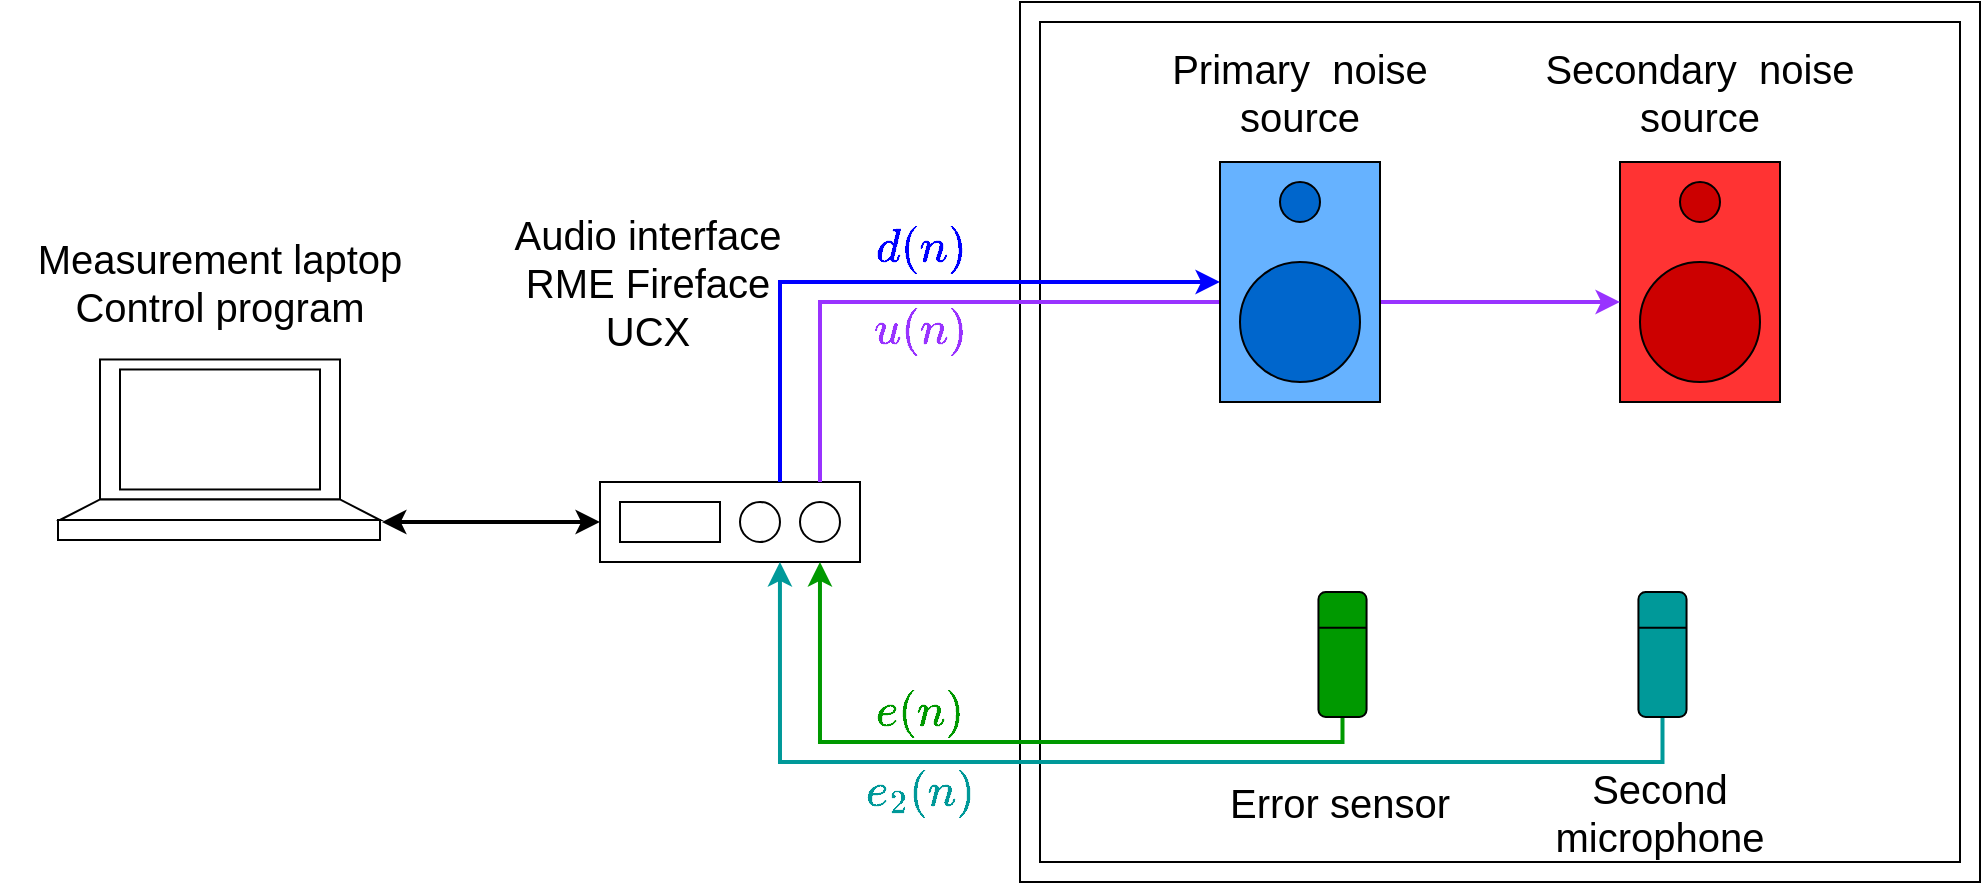 <mxfile version="21.2.1" type="github">
  <diagram name="Sivu-1" id="uCGVtJElo_uXsa1LSWyi">
    <mxGraphModel dx="1185" dy="653" grid="1" gridSize="5" guides="1" tooltips="1" connect="1" arrows="1" fold="1" page="1" pageScale="1" pageWidth="1169" pageHeight="827" math="1" shadow="0">
      <root>
        <mxCell id="0" />
        <mxCell id="1" parent="0" />
        <mxCell id="wcZvKR1kLUa6fXYi-HJ2-9" value="" style="rounded=0;whiteSpace=wrap;html=1;fillColor=none;" parent="1" vertex="1">
          <mxGeometry x="600" y="120" width="480" height="440" as="geometry" />
        </mxCell>
        <mxCell id="wcZvKR1kLUa6fXYi-HJ2-10" value="" style="rounded=0;whiteSpace=wrap;html=1;fillColor=none;" parent="1" vertex="1">
          <mxGeometry x="610" y="130" width="460" height="420" as="geometry" />
        </mxCell>
        <mxCell id="wcZvKR1kLUa6fXYi-HJ2-25" value="" style="group;fillColor=#dae8fc;strokeColor=#6c8ebf;container=0;" parent="1" vertex="1" connectable="0">
          <mxGeometry x="700" y="200" width="80" height="120" as="geometry" />
        </mxCell>
        <mxCell id="wcZvKR1kLUa6fXYi-HJ2-26" value="" style="group;fillColor=#FF3333;container=0;" parent="1" vertex="1" connectable="0">
          <mxGeometry x="900" y="200" width="80" height="120" as="geometry" />
        </mxCell>
        <mxCell id="wcZvKR1kLUa6fXYi-HJ2-30" value="" style="rounded=0;whiteSpace=wrap;html=1;" parent="1" vertex="1">
          <mxGeometry x="390" y="360" width="130" height="40" as="geometry" />
        </mxCell>
        <mxCell id="wcZvKR1kLUa6fXYi-HJ2-31" value="" style="rounded=0;whiteSpace=wrap;html=1;" parent="1" vertex="1">
          <mxGeometry x="400" y="370" width="50" height="20" as="geometry" />
        </mxCell>
        <mxCell id="wcZvKR1kLUa6fXYi-HJ2-32" value="" style="ellipse;whiteSpace=wrap;html=1;aspect=fixed;" parent="1" vertex="1">
          <mxGeometry x="460" y="370" width="20" height="20" as="geometry" />
        </mxCell>
        <mxCell id="wcZvKR1kLUa6fXYi-HJ2-33" value="" style="ellipse;whiteSpace=wrap;html=1;aspect=fixed;" parent="1" vertex="1">
          <mxGeometry x="490" y="370" width="20" height="20" as="geometry" />
        </mxCell>
        <mxCell id="wcZvKR1kLUa6fXYi-HJ2-34" value="" style="rounded=0;whiteSpace=wrap;html=1;" parent="1" vertex="1">
          <mxGeometry x="119" y="379" width="161" height="10" as="geometry" />
        </mxCell>
        <mxCell id="wcZvKR1kLUa6fXYi-HJ2-35" value="" style="rounded=0;whiteSpace=wrap;html=1;" parent="1" vertex="1">
          <mxGeometry x="140" y="298.74" width="120" height="70" as="geometry" />
        </mxCell>
        <mxCell id="wcZvKR1kLUa6fXYi-HJ2-36" value="" style="rounded=0;whiteSpace=wrap;html=1;" parent="1" vertex="1">
          <mxGeometry x="150" y="303.74" width="100" height="60" as="geometry" />
        </mxCell>
        <mxCell id="wcZvKR1kLUa6fXYi-HJ2-38" value="&lt;font style=&quot;font-size: 20px;&quot;&gt;Primary&amp;nbsp; noise source&lt;/font&gt;" style="text;html=1;strokeColor=none;fillColor=none;align=center;verticalAlign=middle;whiteSpace=wrap;rounded=0;" parent="1" vertex="1">
          <mxGeometry x="660" y="150" width="160" height="30" as="geometry" />
        </mxCell>
        <mxCell id="wcZvKR1kLUa6fXYi-HJ2-39" value="&lt;font style=&quot;font-size: 20px;&quot;&gt;Secondary&amp;nbsp; noise source&lt;/font&gt;" style="text;html=1;strokeColor=none;fillColor=none;align=center;verticalAlign=middle;whiteSpace=wrap;rounded=0;" parent="1" vertex="1">
          <mxGeometry x="860" y="150" width="160" height="30" as="geometry" />
        </mxCell>
        <mxCell id="wcZvKR1kLUa6fXYi-HJ2-40" value="&lt;font style=&quot;font-size: 20px;&quot;&gt;Error sensor&lt;/font&gt;" style="text;html=1;strokeColor=none;fillColor=none;align=center;verticalAlign=middle;whiteSpace=wrap;rounded=0;" parent="1" vertex="1">
          <mxGeometry x="680" y="505" width="160" height="30" as="geometry" />
        </mxCell>
        <mxCell id="wcZvKR1kLUa6fXYi-HJ2-41" value="&lt;font style=&quot;font-size: 20px;&quot;&gt;Second microphone&lt;br&gt;&lt;/font&gt;" style="text;html=1;strokeColor=none;fillColor=none;align=center;verticalAlign=middle;whiteSpace=wrap;rounded=0;" parent="1" vertex="1">
          <mxGeometry x="840" y="510" width="160" height="30" as="geometry" />
        </mxCell>
        <mxCell id="wcZvKR1kLUa6fXYi-HJ2-3" value="" style="rounded=0;whiteSpace=wrap;html=1;rotation=90;fillColor=#FF3333;" parent="1" vertex="1">
          <mxGeometry x="880" y="220" width="120" height="80" as="geometry" />
        </mxCell>
        <mxCell id="wcZvKR1kLUa6fXYi-HJ2-5" value="" style="ellipse;whiteSpace=wrap;html=1;aspect=fixed;fillColor=#CC0000;" parent="1" vertex="1">
          <mxGeometry x="910" y="250" width="60" height="60" as="geometry" />
        </mxCell>
        <mxCell id="wcZvKR1kLUa6fXYi-HJ2-7" value="" style="ellipse;whiteSpace=wrap;html=1;aspect=fixed;fillColor=#CC0000;" parent="1" vertex="1">
          <mxGeometry x="930" y="210" width="20" height="20" as="geometry" />
        </mxCell>
        <mxCell id="wcZvKR1kLUa6fXYi-HJ2-44" style="edgeStyle=orthogonalEdgeStyle;rounded=0;orthogonalLoop=1;jettySize=auto;html=1;entryX=0.846;entryY=1;entryDx=0;entryDy=0;entryPerimeter=0;strokeWidth=2;strokeColor=#009900;" parent="1" source="wcZvKR1kLUa6fXYi-HJ2-13" target="wcZvKR1kLUa6fXYi-HJ2-30" edge="1">
          <mxGeometry relative="1" as="geometry">
            <Array as="points">
              <mxPoint x="761" y="490" />
              <mxPoint x="500" y="490" />
            </Array>
          </mxGeometry>
        </mxCell>
        <mxCell id="wcZvKR1kLUa6fXYi-HJ2-13" value="" style="rounded=1;whiteSpace=wrap;html=1;rotation=90;movable=1;resizable=1;rotatable=1;deletable=1;editable=1;locked=0;connectable=1;fillColor=#009900;" parent="1" vertex="1">
          <mxGeometry x="730.005" y="434.229" width="62.5" height="24.053" as="geometry" />
        </mxCell>
        <mxCell id="wcZvKR1kLUa6fXYi-HJ2-14" value="" style="endArrow=none;html=1;rounded=0;entryX=0.286;entryY=0;entryDx=0;entryDy=0;entryPerimeter=0;exitX=0.286;exitY=0.994;exitDx=0;exitDy=0;exitPerimeter=0;movable=1;resizable=1;rotatable=1;deletable=1;editable=1;locked=0;connectable=1;" parent="1" source="wcZvKR1kLUa6fXYi-HJ2-13" target="wcZvKR1kLUa6fXYi-HJ2-13" edge="1">
          <mxGeometry width="50" height="50" relative="1" as="geometry">
            <mxPoint x="753.135" y="414.809" as="sourcePoint" />
            <mxPoint x="803.135" y="340.801" as="targetPoint" />
          </mxGeometry>
        </mxCell>
        <mxCell id="wcZvKR1kLUa6fXYi-HJ2-45" style="edgeStyle=orthogonalEdgeStyle;rounded=0;orthogonalLoop=1;jettySize=auto;html=1;entryX=0.692;entryY=1;entryDx=0;entryDy=0;entryPerimeter=0;strokeWidth=2;strokeColor=#009999;" parent="1" source="wcZvKR1kLUa6fXYi-HJ2-28" target="wcZvKR1kLUa6fXYi-HJ2-30" edge="1">
          <mxGeometry relative="1" as="geometry">
            <Array as="points">
              <mxPoint x="921" y="500" />
              <mxPoint x="480" y="500" />
            </Array>
          </mxGeometry>
        </mxCell>
        <mxCell id="wcZvKR1kLUa6fXYi-HJ2-28" value="" style="rounded=1;whiteSpace=wrap;html=1;rotation=90;movable=1;resizable=1;rotatable=1;deletable=1;editable=1;locked=0;connectable=1;fillColor=#009999;" parent="1" vertex="1">
          <mxGeometry x="889.995" y="434.229" width="62.5" height="24.053" as="geometry" />
        </mxCell>
        <mxCell id="wcZvKR1kLUa6fXYi-HJ2-29" value="" style="endArrow=none;html=1;rounded=0;entryX=0.286;entryY=0;entryDx=0;entryDy=0;entryPerimeter=0;exitX=0.286;exitY=0.994;exitDx=0;exitDy=0;exitPerimeter=0;movable=1;resizable=1;rotatable=1;deletable=1;editable=1;locked=0;connectable=1;" parent="1" source="wcZvKR1kLUa6fXYi-HJ2-28" target="wcZvKR1kLUa6fXYi-HJ2-28" edge="1">
          <mxGeometry width="50" height="50" relative="1" as="geometry">
            <mxPoint x="913.125" y="414.809" as="sourcePoint" />
            <mxPoint x="963.125" y="340.801" as="targetPoint" />
          </mxGeometry>
        </mxCell>
        <mxCell id="wcZvKR1kLUa6fXYi-HJ2-42" value="" style="endArrow=classic;html=1;rounded=0;entryX=0.5;entryY=1;entryDx=0;entryDy=0;strokeWidth=2;strokeColor=#0000FF;" parent="1" target="wcZvKR1kLUa6fXYi-HJ2-2" edge="1">
          <mxGeometry width="50" height="50" relative="1" as="geometry">
            <mxPoint x="480" y="360" as="sourcePoint" />
            <mxPoint x="530" y="310" as="targetPoint" />
            <Array as="points">
              <mxPoint x="480" y="340" />
              <mxPoint x="480" y="260" />
              <mxPoint x="680" y="260" />
            </Array>
          </mxGeometry>
        </mxCell>
        <mxCell id="wcZvKR1kLUa6fXYi-HJ2-43" value="" style="endArrow=classic;html=1;rounded=0;strokeWidth=2;strokeColor=#9933FF;entryX=0.583;entryY=1;entryDx=0;entryDy=0;entryPerimeter=0;" parent="1" target="wcZvKR1kLUa6fXYi-HJ2-3" edge="1">
          <mxGeometry width="50" height="50" relative="1" as="geometry">
            <mxPoint x="500" y="360" as="sourcePoint" />
            <mxPoint x="589.615" y="230" as="targetPoint" />
            <Array as="points">
              <mxPoint x="500" y="350" />
              <mxPoint x="500" y="270" />
            </Array>
          </mxGeometry>
        </mxCell>
        <mxCell id="wcZvKR1kLUa6fXYi-HJ2-46" value="" style="endArrow=classic;startArrow=classic;html=1;rounded=0;entryX=0;entryY=0.5;entryDx=0;entryDy=0;strokeWidth=2;exitX=1.006;exitY=0.1;exitDx=0;exitDy=0;exitPerimeter=0;" parent="1" source="wcZvKR1kLUa6fXYi-HJ2-34" target="wcZvKR1kLUa6fXYi-HJ2-30" edge="1">
          <mxGeometry width="50" height="50" relative="1" as="geometry">
            <mxPoint x="300" y="380" as="sourcePoint" />
            <mxPoint x="350" y="330" as="targetPoint" />
          </mxGeometry>
        </mxCell>
        <mxCell id="wcZvKR1kLUa6fXYi-HJ2-47" value="&lt;font style=&quot;font-size: 20px;&quot;&gt;Audio interface RME Fireface UCX&lt;/font&gt;" style="text;html=1;strokeColor=none;fillColor=none;align=center;verticalAlign=middle;whiteSpace=wrap;rounded=0;" parent="1" vertex="1">
          <mxGeometry x="334" y="245" width="160" height="30" as="geometry" />
        </mxCell>
        <mxCell id="wcZvKR1kLUa6fXYi-HJ2-48" value="&lt;div style=&quot;font-size: 20px;&quot;&gt;&lt;font style=&quot;font-size: 20px;&quot;&gt;Measurement laptop&lt;/font&gt;&lt;/div&gt;&lt;div style=&quot;font-size: 20px;&quot;&gt;&lt;font style=&quot;font-size: 20px;&quot;&gt;Control program&lt;font style=&quot;font-size: 20px;&quot;&gt;&lt;br&gt;&lt;/font&gt;&lt;/font&gt;&lt;/div&gt;" style="text;html=1;strokeColor=none;fillColor=none;align=center;verticalAlign=middle;whiteSpace=wrap;rounded=0;" parent="1" vertex="1">
          <mxGeometry x="90" y="245" width="220" height="30" as="geometry" />
        </mxCell>
        <mxCell id="wcZvKR1kLUa6fXYi-HJ2-2" value="" style="rounded=0;whiteSpace=wrap;html=1;rotation=90;fillColor=#66B2FF;" parent="1" vertex="1">
          <mxGeometry x="680" y="220" width="120" height="80" as="geometry" />
        </mxCell>
        <mxCell id="wcZvKR1kLUa6fXYi-HJ2-4" value="" style="ellipse;whiteSpace=wrap;html=1;aspect=fixed;fillColor=#0066CC;" parent="1" vertex="1">
          <mxGeometry x="710" y="250" width="60" height="60" as="geometry" />
        </mxCell>
        <mxCell id="wcZvKR1kLUa6fXYi-HJ2-6" value="" style="ellipse;whiteSpace=wrap;html=1;aspect=fixed;fillColor=#0066CC;" parent="1" vertex="1">
          <mxGeometry x="730" y="210" width="20" height="20" as="geometry" />
        </mxCell>
        <mxCell id="QqkBKzYgFNRmZY7E8gY7-6" value="&lt;font color=&quot;#0000ff&quot; style=&quot;font-size: 20px;&quot;&gt;$$d(n)$$&lt;span style=&quot;white-space: pre;&quot;&gt;	&lt;/span&gt;&lt;/font&gt;" style="text;html=1;align=center;verticalAlign=middle;resizable=0;points=[];autosize=1;strokeColor=none;fillColor=none;" vertex="1" parent="1">
          <mxGeometry x="490" y="235" width="120" height="40" as="geometry" />
        </mxCell>
        <mxCell id="QqkBKzYgFNRmZY7E8gY7-7" value="&lt;font color=&quot;#9933ff&quot; style=&quot;font-size: 20px;&quot;&gt;$$u(n)$$&lt;/font&gt;" style="text;html=1;align=center;verticalAlign=middle;resizable=0;points=[];autosize=1;strokeColor=none;fillColor=none;" vertex="1" parent="1">
          <mxGeometry x="500" y="263.74" width="100" height="40" as="geometry" />
        </mxCell>
        <mxCell id="QqkBKzYgFNRmZY7E8gY7-8" value="&lt;font color=&quot;#009900&quot; style=&quot;font-size: 20px;&quot;&gt;$$e(n)$$&lt;/font&gt;" style="text;html=1;align=center;verticalAlign=middle;resizable=0;points=[];autosize=1;strokeColor=none;fillColor=none;" vertex="1" parent="1">
          <mxGeometry x="500" y="455" width="100" height="40" as="geometry" />
        </mxCell>
        <mxCell id="QqkBKzYgFNRmZY7E8gY7-9" value="&lt;font color=&quot;#009999&quot; style=&quot;font-size: 20px;&quot;&gt;$$e_2(n)$$&lt;/font&gt;" style="text;html=1;align=center;verticalAlign=middle;resizable=0;points=[];autosize=1;strokeColor=none;fillColor=none;" vertex="1" parent="1">
          <mxGeometry x="485" y="495" width="130" height="40" as="geometry" />
        </mxCell>
        <mxCell id="wcZvKR1kLUa6fXYi-HJ2-37" value="" style="shape=trapezoid;perimeter=trapezoidPerimeter;whiteSpace=wrap;html=1;fixedSize=1;size=20;" parent="1" vertex="1">
          <mxGeometry x="120" y="368.74" width="160" height="10.26" as="geometry" />
        </mxCell>
      </root>
    </mxGraphModel>
  </diagram>
</mxfile>
